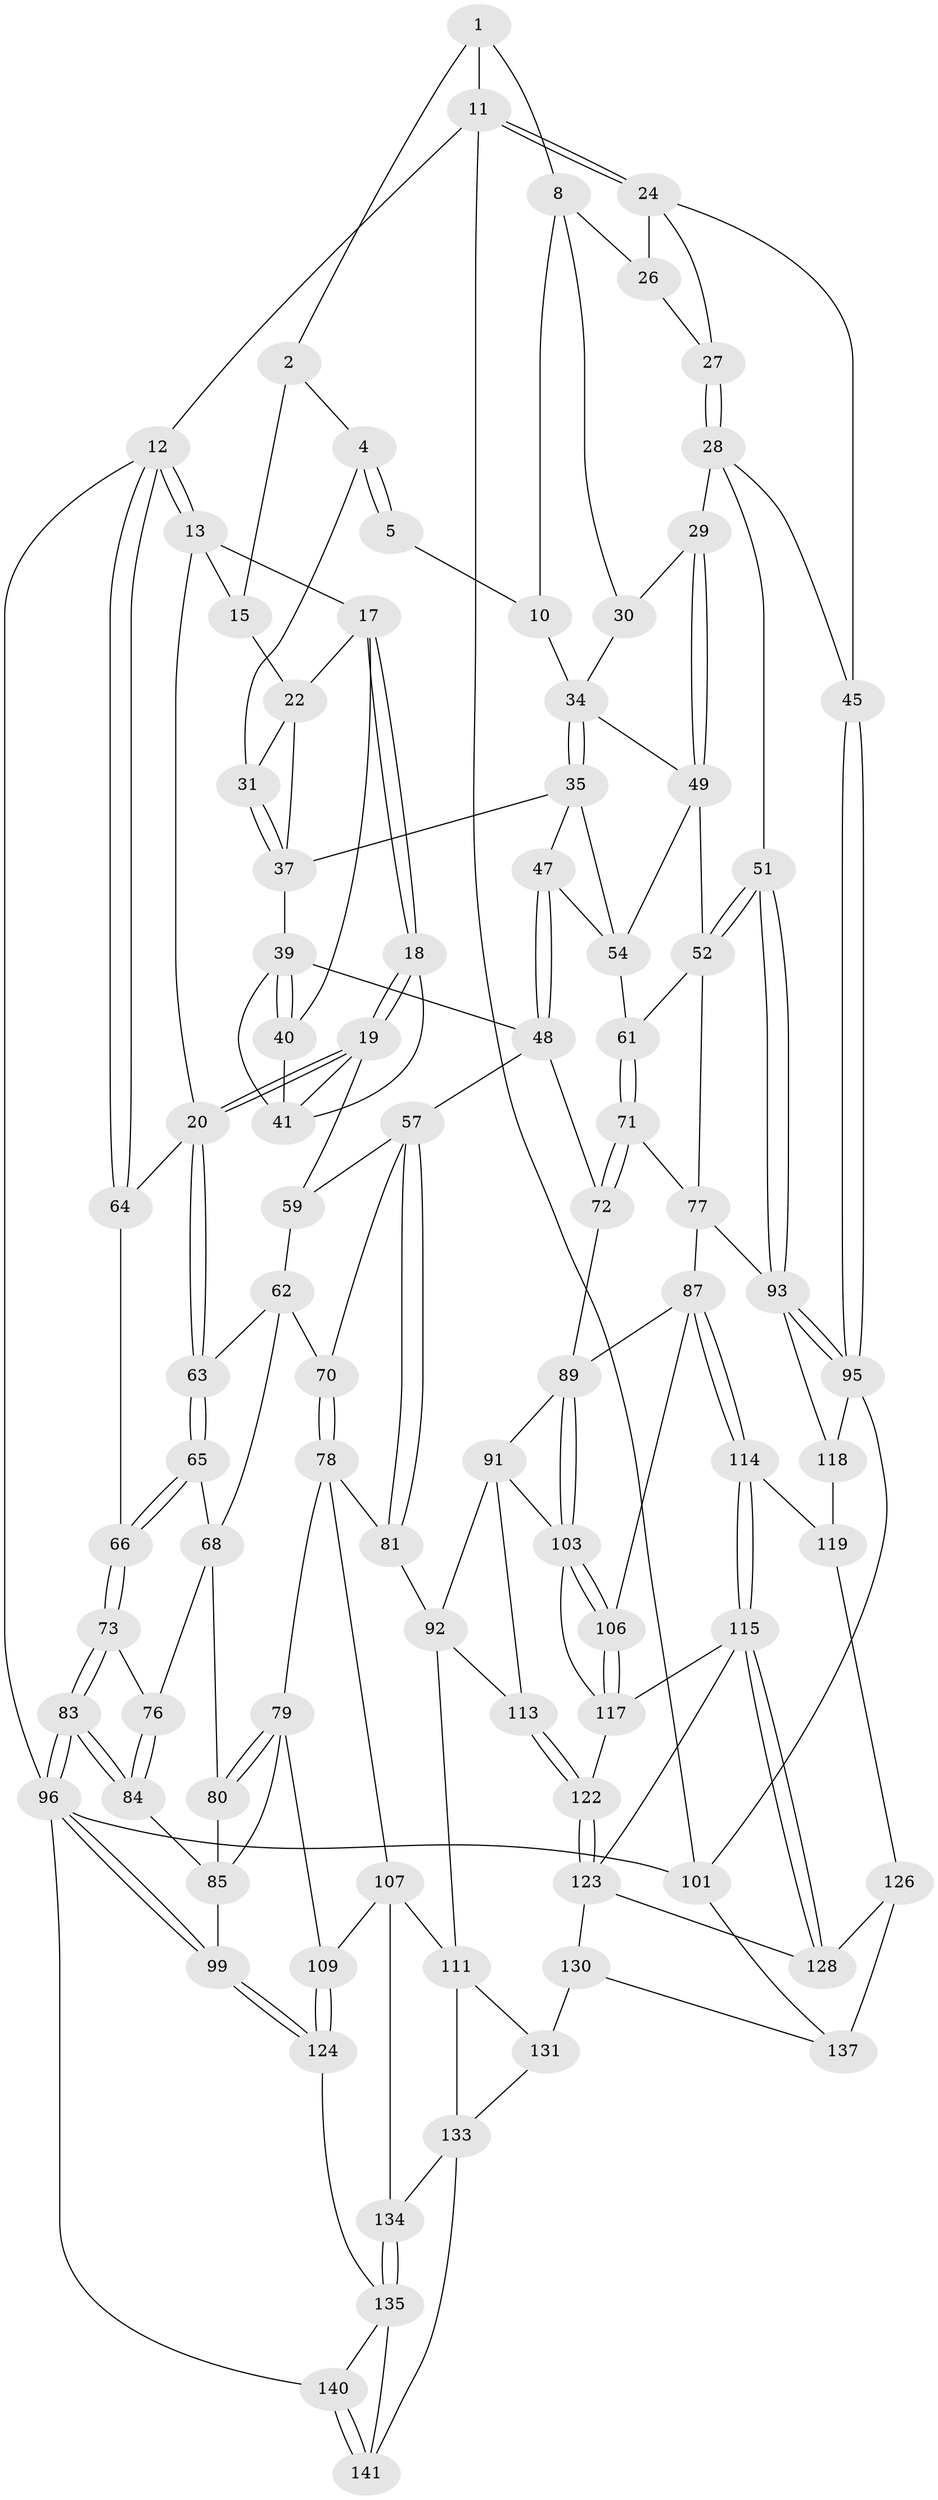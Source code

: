 // Generated by graph-tools (version 1.1) at 2025/52/02/27/25 19:52:44]
// undirected, 90 vertices, 199 edges
graph export_dot {
graph [start="1"]
  node [color=gray90,style=filled];
  1 [pos="+0.7060664133595037+0",super="+7"];
  2 [pos="+0.4998478438353367+0",super="+3"];
  4 [pos="+0.5812572636630013+0.10038658906563584"];
  5 [pos="+0.5993292234943224+0.10740351357541256",super="+6"];
  8 [pos="+0.8193160802268996+0.00048469228683370994",super="+9"];
  10 [pos="+0.6802052711110446+0.1365591342302747",super="+33"];
  11 [pos="+1+0"];
  12 [pos="+0+0"];
  13 [pos="+0.1955040781525633+0",super="+14"];
  15 [pos="+0.34314713342424463+0",super="+16"];
  17 [pos="+0.2360794632429362+0.025442747084478447",super="+23"];
  18 [pos="+0.18163151577659642+0.19747083352330957"];
  19 [pos="+0.16640706919054515+0.21965703266673292",super="+55"];
  20 [pos="+0.13447365544895223+0.24679353116391656",super="+21"];
  22 [pos="+0.42559690580965653+0.13128570064805478",super="+32"];
  24 [pos="+1+0.08633929460502833",super="+25"];
  26 [pos="+0.8264446422870096+0.008293788264248479"];
  27 [pos="+0.9337200574891253+0.18478448250256763"];
  28 [pos="+0.9021287027988277+0.21093629297656555",super="+46"];
  29 [pos="+0.8535933969430767+0.21883039377192734"];
  30 [pos="+0.8395176804397773+0.21482785233117913"];
  31 [pos="+0.5171468473582841+0.15861314097491525"];
  34 [pos="+0.6487129622556643+0.17865057632426176",super="+42"];
  35 [pos="+0.6155736931988831+0.25078467784673786",super="+36"];
  37 [pos="+0.5487741027594711+0.26942891608267927",super="+38"];
  39 [pos="+0.47419403116051834+0.2452070187300416",super="+43"];
  40 [pos="+0.3980424168604055+0.1548076976936176"];
  41 [pos="+0.3641970301644458+0.20034712217885944",super="+44"];
  45 [pos="+1+0.4933818341692699"];
  47 [pos="+0.5600452790566527+0.44180603819575975"];
  48 [pos="+0.5329098239755566+0.4803094494022815",super="+56"];
  49 [pos="+0.852588958478003+0.3774992145248935",super="+50"];
  51 [pos="+0.9643779380086199+0.4984342227481819"];
  52 [pos="+0.961757726032074+0.4979034324684147",super="+53"];
  54 [pos="+0.732000817603738+0.31470896685130223",super="+60"];
  57 [pos="+0.44814780561567474+0.4989533755164231",super="+58"];
  59 [pos="+0.331538517958793+0.39716827353627326"];
  61 [pos="+0.8402791962228324+0.45252605007447133"];
  62 [pos="+0.24404817939152557+0.36249323904543046",super="+67"];
  63 [pos="+0.13985378140015095+0.2717754477964794"];
  64 [pos="+0+0.22639740310615267"];
  65 [pos="+0.12581343713322793+0.33777508122300226",super="+69"];
  66 [pos="+0+0.4667217430989235"];
  68 [pos="+0.17807137437712775+0.5230532111807558",super="+75"];
  70 [pos="+0.21189666371536087+0.5404291570833086"];
  71 [pos="+0.651947710242811+0.5667502499424538"];
  72 [pos="+0.5695167509819602+0.5657344068973934"];
  73 [pos="+0+0.5105722633648806",super="+74"];
  76 [pos="+0.06050820445265849+0.619458879915341"];
  77 [pos="+0.7686608486512195+0.6110617928821611",super="+86"];
  78 [pos="+0.23493834231854696+0.680990640904142",super="+82"];
  79 [pos="+0.19243435789863583+0.6976222183237211",super="+100"];
  80 [pos="+0.12321257996371694+0.6908154186412112"];
  81 [pos="+0.33962982848679585+0.6784446992323198"];
  83 [pos="+0+0.597948840382014"];
  84 [pos="+0.0021105359980493855+0.6269799774905912"];
  85 [pos="+0.08450956232504699+0.7132100339992141",super="+98"];
  87 [pos="+0.7216091635045994+0.7326519501146858",super="+88"];
  89 [pos="+0.6024425976689819+0.6803553922489475",super="+90"];
  91 [pos="+0.5178820036236396+0.6934273823854107",super="+105"];
  92 [pos="+0.4762894058951268+0.7258014445052741",super="+110"];
  93 [pos="+0.8799413341199912+0.7057506885801388",super="+94"];
  95 [pos="+1+0.9824461558351567",super="+102"];
  96 [pos="+0+0.8153194020284142",super="+97"];
  99 [pos="+0+0.8217660626723192"];
  101 [pos="+1+1"];
  103 [pos="+0.5814051344768792+0.8203958954570155",super="+104"];
  106 [pos="+0.6542516025620985+0.8421895087939482"];
  107 [pos="+0.31111831909213733+0.8409402943970224",super="+108"];
  109 [pos="+0.12206839030751318+0.8621712564749189"];
  111 [pos="+0.430692621348923+0.854641879076878",super="+112"];
  113 [pos="+0.4473787201635612+0.856099041667811"];
  114 [pos="+0.7215456551895985+0.852562300968518"];
  115 [pos="+0.7044487458039482+0.8636085084839958",super="+116"];
  117 [pos="+0.6626603520580392+0.8495371549281181",super="+121"];
  118 [pos="+0.848596730521628+0.7879159959076785",super="+120"];
  119 [pos="+0.7625458850646539+0.8583666474085867",super="+125"];
  122 [pos="+0.5710235277598095+0.9244228958988627"];
  123 [pos="+0.5758291206359415+0.9335654157300547",super="+129"];
  124 [pos="+0.08837689270982854+0.8841885099009471"];
  126 [pos="+0.7465439389572993+0.9687492458045978",super="+127"];
  128 [pos="+0.6941591286353428+0.9279112124545046"];
  130 [pos="+0.553149091175308+1",super="+138"];
  131 [pos="+0.4482406133282853+0.8966079319962671",super="+132"];
  133 [pos="+0.3588138931484108+1",super="+136"];
  134 [pos="+0.22381858849702144+1"];
  135 [pos="+0.09193081225938916+0.9029146429964306",super="+139"];
  137 [pos="+0.6858419541447234+1",super="+142"];
  140 [pos="+0+1"];
  141 [pos="+0.08916853068575617+1"];
  1 -- 2;
  1 -- 8;
  1 -- 11;
  2 -- 15 [weight=2];
  2 -- 4;
  4 -- 5;
  4 -- 5;
  4 -- 31;
  5 -- 10 [weight=2];
  8 -- 26;
  8 -- 10;
  8 -- 30;
  10 -- 34;
  11 -- 12;
  11 -- 24;
  11 -- 24;
  11 -- 101;
  12 -- 13;
  12 -- 13;
  12 -- 64;
  12 -- 64;
  12 -- 96;
  13 -- 17;
  13 -- 15;
  13 -- 20;
  15 -- 22;
  17 -- 18;
  17 -- 18;
  17 -- 40;
  17 -- 22;
  18 -- 19;
  18 -- 19;
  18 -- 41;
  19 -- 20;
  19 -- 20;
  19 -- 59;
  19 -- 41;
  20 -- 63;
  20 -- 63;
  20 -- 64;
  22 -- 31;
  22 -- 37;
  24 -- 45;
  24 -- 26;
  24 -- 27;
  26 -- 27;
  27 -- 28;
  27 -- 28;
  28 -- 29;
  28 -- 51;
  28 -- 45;
  29 -- 30;
  29 -- 49;
  29 -- 49;
  30 -- 34;
  31 -- 37;
  31 -- 37;
  34 -- 35;
  34 -- 35;
  34 -- 49;
  35 -- 54;
  35 -- 37;
  35 -- 47;
  37 -- 39;
  39 -- 40;
  39 -- 40;
  39 -- 48;
  39 -- 41;
  40 -- 41;
  45 -- 95;
  45 -- 95;
  47 -- 48;
  47 -- 48;
  47 -- 54;
  48 -- 57;
  48 -- 72;
  49 -- 54;
  49 -- 52;
  51 -- 52;
  51 -- 52;
  51 -- 93;
  51 -- 93;
  52 -- 77;
  52 -- 61;
  54 -- 61;
  57 -- 81;
  57 -- 81;
  57 -- 59;
  57 -- 70;
  59 -- 62;
  61 -- 71;
  61 -- 71;
  62 -- 63;
  62 -- 70;
  62 -- 68;
  63 -- 65;
  63 -- 65;
  64 -- 66;
  65 -- 66;
  65 -- 66;
  65 -- 68;
  66 -- 73;
  66 -- 73;
  68 -- 80;
  68 -- 76;
  70 -- 78;
  70 -- 78;
  71 -- 72;
  71 -- 72;
  71 -- 77;
  72 -- 89;
  73 -- 83;
  73 -- 83;
  73 -- 76;
  76 -- 84;
  76 -- 84;
  77 -- 87;
  77 -- 93;
  78 -- 79;
  78 -- 81;
  78 -- 107;
  79 -- 80;
  79 -- 80;
  79 -- 109;
  79 -- 85;
  80 -- 85;
  81 -- 92;
  83 -- 84;
  83 -- 84;
  83 -- 96;
  83 -- 96;
  84 -- 85;
  85 -- 99;
  87 -- 114;
  87 -- 114;
  87 -- 89;
  87 -- 106;
  89 -- 103;
  89 -- 103;
  89 -- 91;
  91 -- 92;
  91 -- 113;
  91 -- 103;
  92 -- 113;
  92 -- 111;
  93 -- 95;
  93 -- 95;
  93 -- 118;
  95 -- 101;
  95 -- 118;
  96 -- 99;
  96 -- 99;
  96 -- 140;
  96 -- 101;
  99 -- 124;
  99 -- 124;
  101 -- 137;
  103 -- 106;
  103 -- 106;
  103 -- 117;
  106 -- 117;
  106 -- 117;
  107 -- 111;
  107 -- 109;
  107 -- 134;
  109 -- 124;
  109 -- 124;
  111 -- 131;
  111 -- 133;
  113 -- 122;
  113 -- 122;
  114 -- 115;
  114 -- 115;
  114 -- 119;
  115 -- 128;
  115 -- 128;
  115 -- 123;
  115 -- 117;
  117 -- 122;
  118 -- 119 [weight=2];
  119 -- 126;
  122 -- 123;
  122 -- 123;
  123 -- 128;
  123 -- 130;
  124 -- 135;
  126 -- 137 [weight=2];
  126 -- 128;
  130 -- 131 [weight=2];
  130 -- 137;
  131 -- 133;
  133 -- 134;
  133 -- 141;
  134 -- 135;
  134 -- 135;
  135 -- 140;
  135 -- 141;
  140 -- 141;
  140 -- 141;
}
